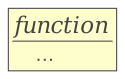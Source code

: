 
digraph G {
    nodesep=.1;
    ranksep=.3;
    rankdir=LR;
    node [penwidth="0.5", shape=box, width=.1, height=.1];
    
// function OBJECT with fields
node4583598008 [margin="0.03", color="#444443", fontcolor="#444443", fontname="Helvetica", style=filled, fillcolor="#fefecd", label=<<table BORDER="0" CELLPADDING="0" CELLBORDER="1" CELLSPACING="0">
<tr><td cellspacing="0" colspan="3" cellpadding="0" bgcolor="#fefecd" border="1" sides="b" align="center"><font color="#444443" FACE="Times-Italic" point-size="11">function</font></td></tr>
<tr><td colspan="3" cellpadding="1" border="0" bgcolor="#fefecd"></td></tr><tr><td cellspacing="0" cellpadding="0" border="0"><font point-size="9"> ... </font></td></tr>
</table>
>];
}
